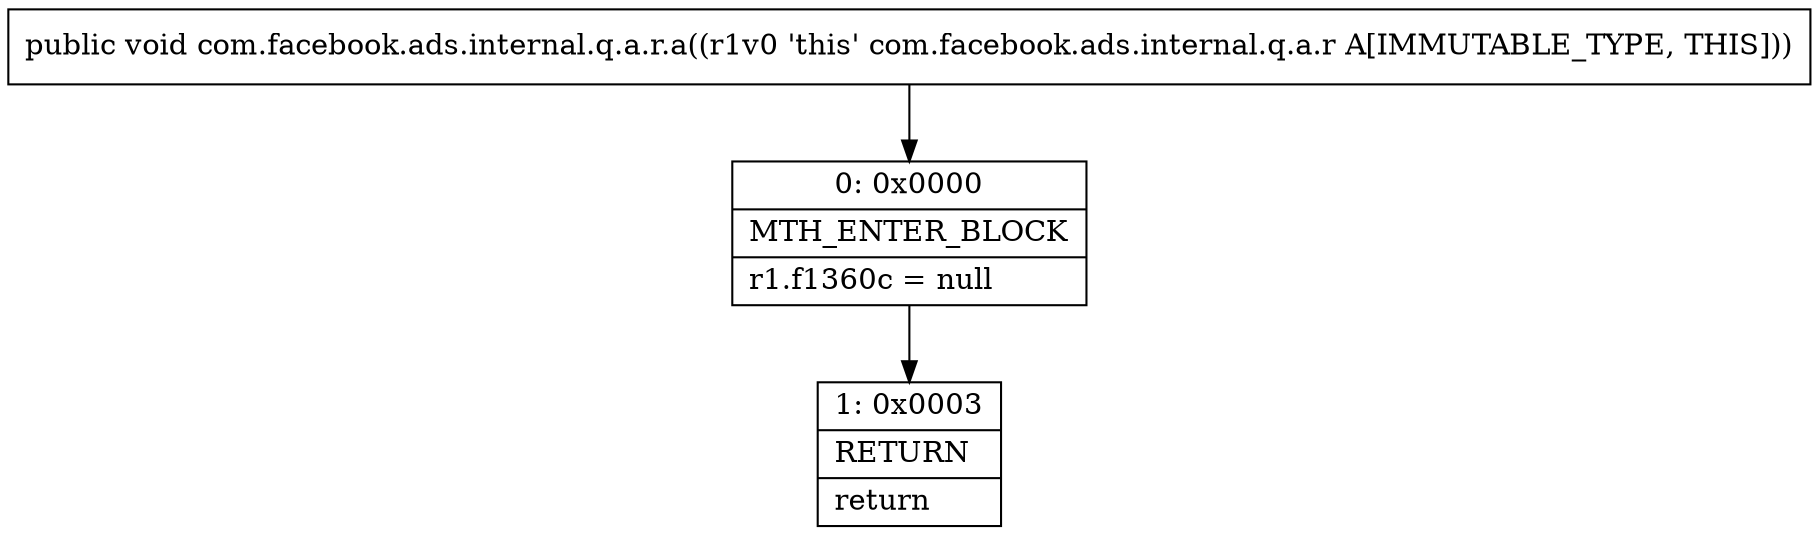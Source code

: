 digraph "CFG forcom.facebook.ads.internal.q.a.r.a()V" {
Node_0 [shape=record,label="{0\:\ 0x0000|MTH_ENTER_BLOCK\l|r1.f1360c = null\l}"];
Node_1 [shape=record,label="{1\:\ 0x0003|RETURN\l|return\l}"];
MethodNode[shape=record,label="{public void com.facebook.ads.internal.q.a.r.a((r1v0 'this' com.facebook.ads.internal.q.a.r A[IMMUTABLE_TYPE, THIS])) }"];
MethodNode -> Node_0;
Node_0 -> Node_1;
}

